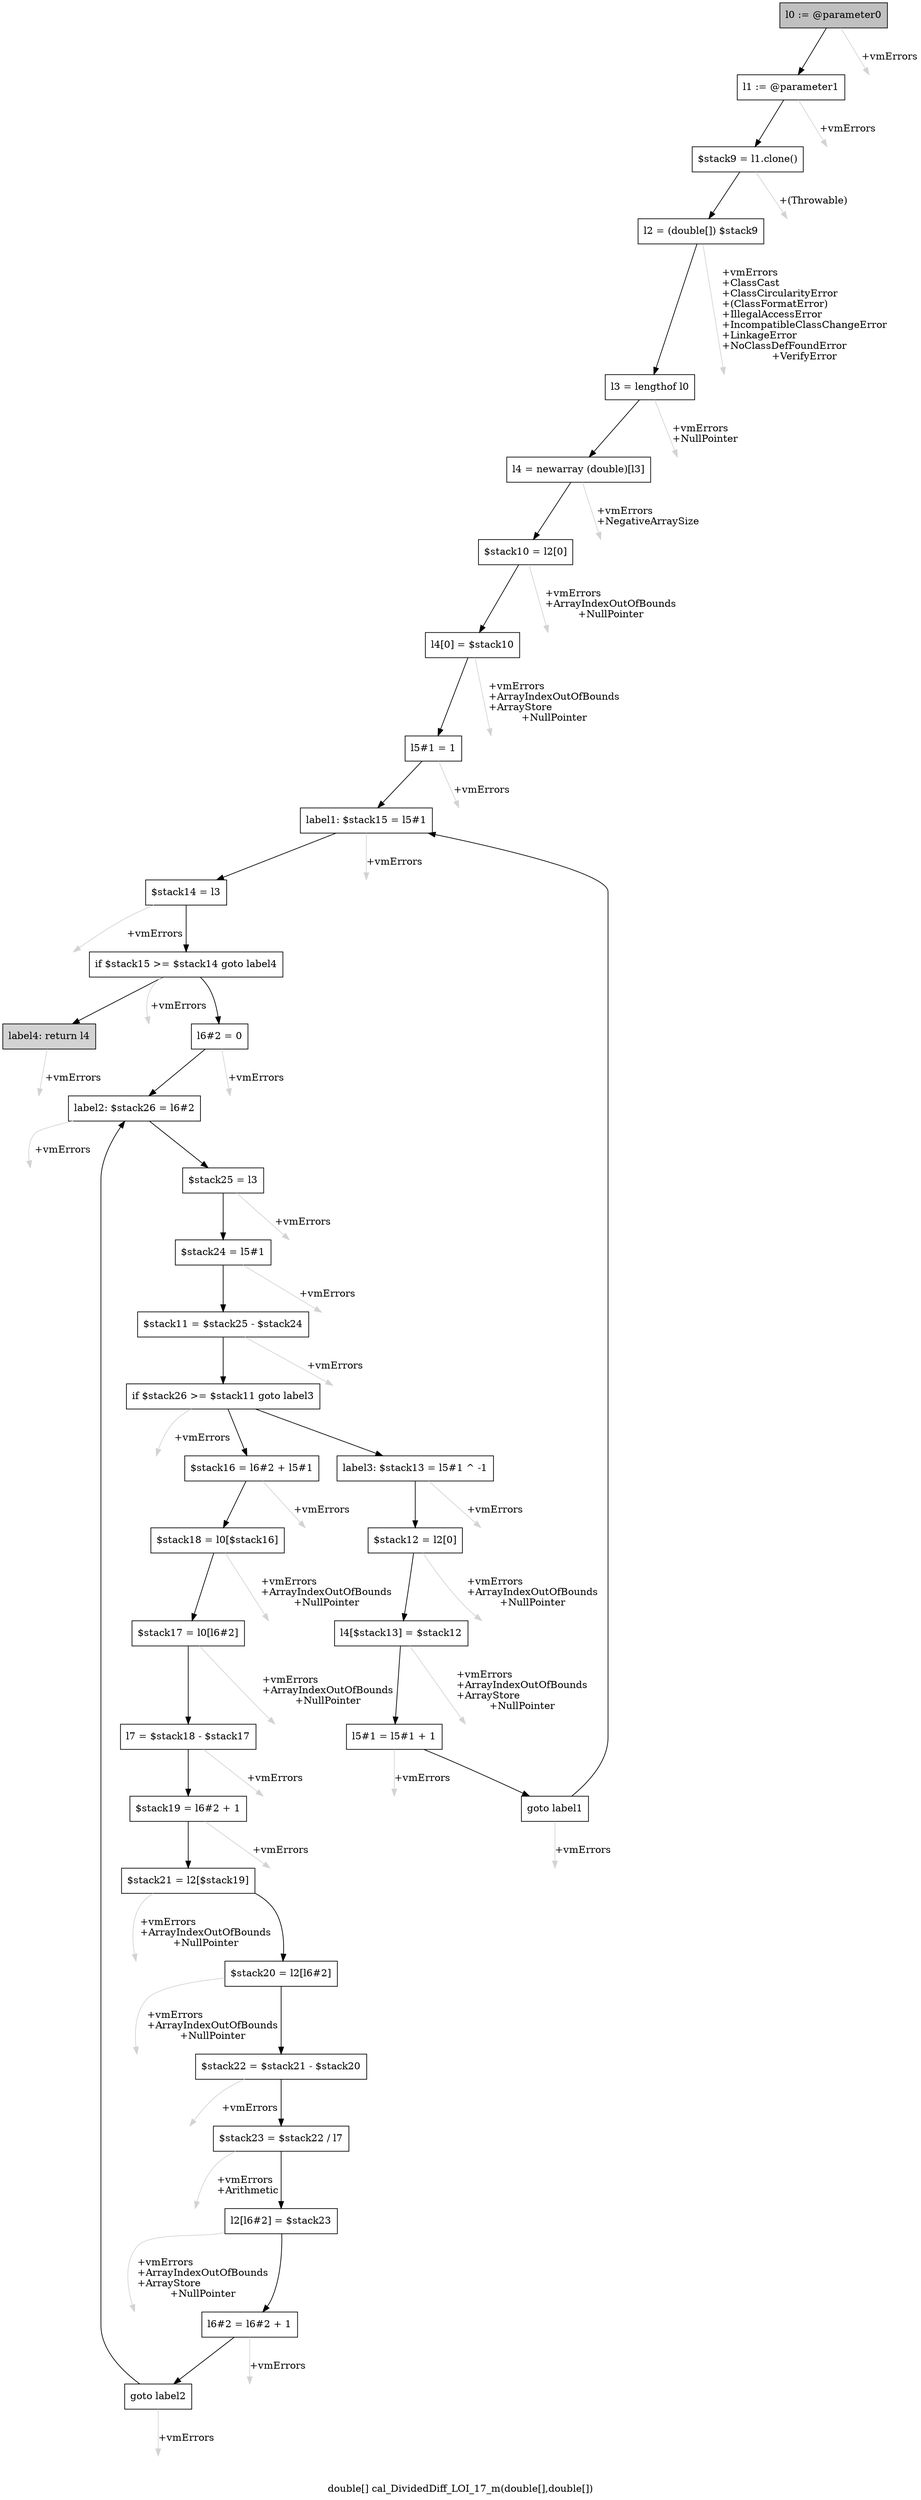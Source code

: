 digraph "double[] cal_DividedDiff_LOI_17_m(double[],double[])" {
    label="double[] cal_DividedDiff_LOI_17_m(double[],double[])";
    node [shape=box];
    "0" [style=filled,fillcolor=gray,label="l0 := @parameter0",];
    "1" [label="l1 := @parameter1",];
    "0"->"1" [color=black,];
    "36" [style=invis,label="Esc",];
    "0"->"36" [color=lightgray,label="\l+vmErrors",];
    "2" [label="$stack9 = l1.clone()",];
    "1"->"2" [color=black,];
    "37" [style=invis,label="Esc",];
    "1"->"37" [color=lightgray,label="\l+vmErrors",];
    "3" [label="l2 = (double[]) $stack9",];
    "2"->"3" [color=black,];
    "38" [style=invis,label="Esc",];
    "2"->"38" [color=lightgray,label="\l+(Throwable)",];
    "4" [label="l3 = lengthof l0",];
    "3"->"4" [color=black,];
    "39" [style=invis,label="Esc",];
    "3"->"39" [color=lightgray,label="\l+vmErrors\l+ClassCast\l+ClassCircularityError\l+(ClassFormatError)\l+IllegalAccessError\l+IncompatibleClassChangeError\l+LinkageError\l+NoClassDefFoundError\l+VerifyError",];
    "5" [label="l4 = newarray (double)[l3]",];
    "4"->"5" [color=black,];
    "40" [style=invis,label="Esc",];
    "4"->"40" [color=lightgray,label="\l+vmErrors\l+NullPointer",];
    "6" [label="$stack10 = l2[0]",];
    "5"->"6" [color=black,];
    "41" [style=invis,label="Esc",];
    "5"->"41" [color=lightgray,label="\l+vmErrors\l+NegativeArraySize",];
    "7" [label="l4[0] = $stack10",];
    "6"->"7" [color=black,];
    "42" [style=invis,label="Esc",];
    "6"->"42" [color=lightgray,label="\l+vmErrors\l+ArrayIndexOutOfBounds\l+NullPointer",];
    "8" [label="l5#1 = 1",];
    "7"->"8" [color=black,];
    "43" [style=invis,label="Esc",];
    "7"->"43" [color=lightgray,label="\l+vmErrors\l+ArrayIndexOutOfBounds\l+ArrayStore\l+NullPointer",];
    "9" [label="label1: $stack15 = l5#1",];
    "8"->"9" [color=black,];
    "44" [style=invis,label="Esc",];
    "8"->"44" [color=lightgray,label="\l+vmErrors",];
    "10" [label="$stack14 = l3",];
    "9"->"10" [color=black,];
    "45" [style=invis,label="Esc",];
    "9"->"45" [color=lightgray,label="\l+vmErrors",];
    "11" [label="if $stack15 >= $stack14 goto label4",];
    "10"->"11" [color=black,];
    "46" [style=invis,label="Esc",];
    "10"->"46" [color=lightgray,label="\l+vmErrors",];
    "12" [label="l6#2 = 0",];
    "11"->"12" [color=black,];
    "35" [style=filled,fillcolor=lightgray,label="label4: return l4",];
    "11"->"35" [color=black,];
    "47" [style=invis,label="Esc",];
    "11"->"47" [color=lightgray,label="\l+vmErrors",];
    "13" [label="label2: $stack26 = l6#2",];
    "12"->"13" [color=black,];
    "48" [style=invis,label="Esc",];
    "12"->"48" [color=lightgray,label="\l+vmErrors",];
    "14" [label="$stack25 = l3",];
    "13"->"14" [color=black,];
    "49" [style=invis,label="Esc",];
    "13"->"49" [color=lightgray,label="\l+vmErrors",];
    "15" [label="$stack24 = l5#1",];
    "14"->"15" [color=black,];
    "50" [style=invis,label="Esc",];
    "14"->"50" [color=lightgray,label="\l+vmErrors",];
    "16" [label="$stack11 = $stack25 - $stack24",];
    "15"->"16" [color=black,];
    "51" [style=invis,label="Esc",];
    "15"->"51" [color=lightgray,label="\l+vmErrors",];
    "17" [label="if $stack26 >= $stack11 goto label3",];
    "16"->"17" [color=black,];
    "52" [style=invis,label="Esc",];
    "16"->"52" [color=lightgray,label="\l+vmErrors",];
    "18" [label="$stack16 = l6#2 + l5#1",];
    "17"->"18" [color=black,];
    "30" [label="label3: $stack13 = l5#1 ^ -1",];
    "17"->"30" [color=black,];
    "53" [style=invis,label="Esc",];
    "17"->"53" [color=lightgray,label="\l+vmErrors",];
    "19" [label="$stack18 = l0[$stack16]",];
    "18"->"19" [color=black,];
    "54" [style=invis,label="Esc",];
    "18"->"54" [color=lightgray,label="\l+vmErrors",];
    "20" [label="$stack17 = l0[l6#2]",];
    "19"->"20" [color=black,];
    "55" [style=invis,label="Esc",];
    "19"->"55" [color=lightgray,label="\l+vmErrors\l+ArrayIndexOutOfBounds\l+NullPointer",];
    "21" [label="l7 = $stack18 - $stack17",];
    "20"->"21" [color=black,];
    "56" [style=invis,label="Esc",];
    "20"->"56" [color=lightgray,label="\l+vmErrors\l+ArrayIndexOutOfBounds\l+NullPointer",];
    "22" [label="$stack19 = l6#2 + 1",];
    "21"->"22" [color=black,];
    "57" [style=invis,label="Esc",];
    "21"->"57" [color=lightgray,label="\l+vmErrors",];
    "23" [label="$stack21 = l2[$stack19]",];
    "22"->"23" [color=black,];
    "58" [style=invis,label="Esc",];
    "22"->"58" [color=lightgray,label="\l+vmErrors",];
    "24" [label="$stack20 = l2[l6#2]",];
    "23"->"24" [color=black,];
    "59" [style=invis,label="Esc",];
    "23"->"59" [color=lightgray,label="\l+vmErrors\l+ArrayIndexOutOfBounds\l+NullPointer",];
    "25" [label="$stack22 = $stack21 - $stack20",];
    "24"->"25" [color=black,];
    "60" [style=invis,label="Esc",];
    "24"->"60" [color=lightgray,label="\l+vmErrors\l+ArrayIndexOutOfBounds\l+NullPointer",];
    "26" [label="$stack23 = $stack22 / l7",];
    "25"->"26" [color=black,];
    "61" [style=invis,label="Esc",];
    "25"->"61" [color=lightgray,label="\l+vmErrors",];
    "27" [label="l2[l6#2] = $stack23",];
    "26"->"27" [color=black,];
    "62" [style=invis,label="Esc",];
    "26"->"62" [color=lightgray,label="\l+vmErrors\l+Arithmetic",];
    "28" [label="l6#2 = l6#2 + 1",];
    "27"->"28" [color=black,];
    "63" [style=invis,label="Esc",];
    "27"->"63" [color=lightgray,label="\l+vmErrors\l+ArrayIndexOutOfBounds\l+ArrayStore\l+NullPointer",];
    "29" [label="goto label2",];
    "28"->"29" [color=black,];
    "64" [style=invis,label="Esc",];
    "28"->"64" [color=lightgray,label="\l+vmErrors",];
    "29"->"13" [color=black,];
    "65" [style=invis,label="Esc",];
    "29"->"65" [color=lightgray,label="\l+vmErrors",];
    "31" [label="$stack12 = l2[0]",];
    "30"->"31" [color=black,];
    "66" [style=invis,label="Esc",];
    "30"->"66" [color=lightgray,label="\l+vmErrors",];
    "32" [label="l4[$stack13] = $stack12",];
    "31"->"32" [color=black,];
    "67" [style=invis,label="Esc",];
    "31"->"67" [color=lightgray,label="\l+vmErrors\l+ArrayIndexOutOfBounds\l+NullPointer",];
    "33" [label="l5#1 = l5#1 + 1",];
    "32"->"33" [color=black,];
    "68" [style=invis,label="Esc",];
    "32"->"68" [color=lightgray,label="\l+vmErrors\l+ArrayIndexOutOfBounds\l+ArrayStore\l+NullPointer",];
    "34" [label="goto label1",];
    "33"->"34" [color=black,];
    "69" [style=invis,label="Esc",];
    "33"->"69" [color=lightgray,label="\l+vmErrors",];
    "34"->"9" [color=black,];
    "70" [style=invis,label="Esc",];
    "34"->"70" [color=lightgray,label="\l+vmErrors",];
    "71" [style=invis,label="Esc",];
    "35"->"71" [color=lightgray,label="\l+vmErrors",];
}
